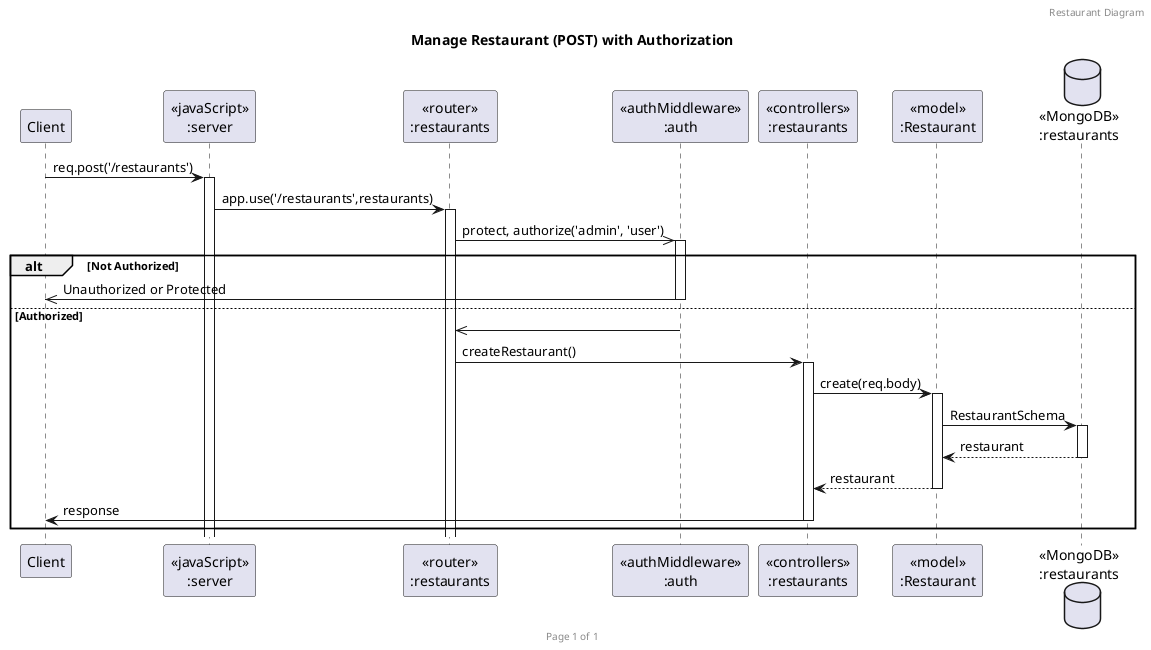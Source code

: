 @startuml
header  Restaurant Diagram
footer Page %page% of %lastpage%
title "Manage Restaurant (POST) with Authorization"

participant "Client" as client
participant "<<javaScript>>\n:server" as server
participant "<<router>>\n:restaurants" as routerRestaurants
participant "<<authMiddleware>>\n:auth" as authMiddleware
participant "<<controllers>>\n:restaurants" as controllersRestaurants
participant "<<model>>\n:Restaurant" as modelRestaurant
database "<<MongoDB>>\n:restaurants" as RestaurantsDatabase


client->server ++:req.post('/restaurants')
server->routerRestaurants ++:app.use('/restaurants',restaurants)
routerRestaurants->>authMiddleware ++:protect, authorize('admin', 'user')
alt Not Authorized
    authMiddleware->>client --:Unauthorized or Protected
else Authorized
    authMiddleware->>routerRestaurants
    
    routerRestaurants->controllersRestaurants ++:createRestaurant()
    controllersRestaurants->modelRestaurant ++:create(req.body)
    modelRestaurant ->RestaurantsDatabase ++: RestaurantSchema
    RestaurantsDatabase --> modelRestaurant --: restaurant
    controllersRestaurants <-- modelRestaurant --:restaurant
    controllersRestaurants->client --:response
end

@enduml